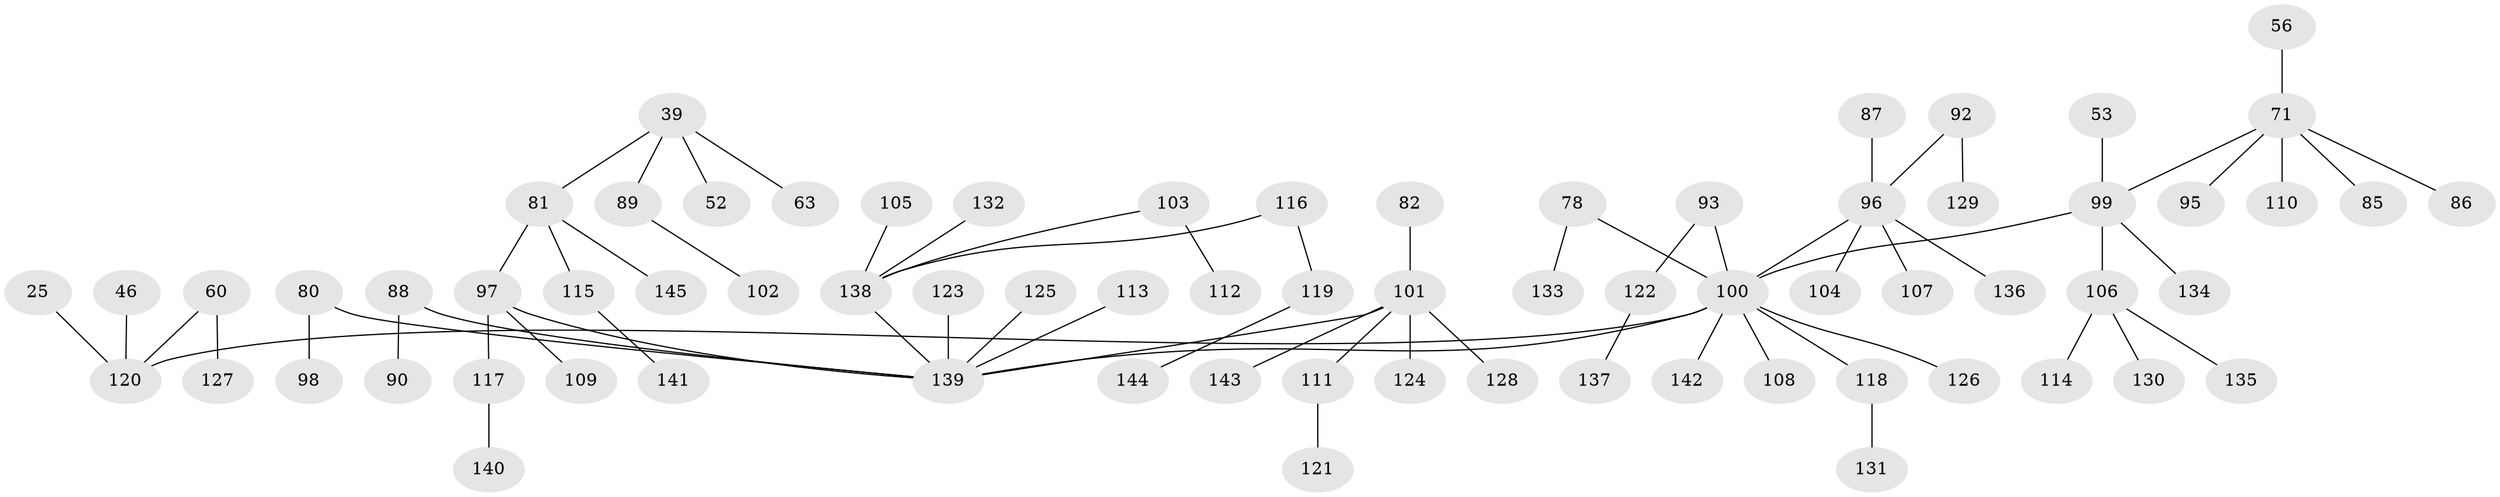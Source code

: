 // original degree distribution, {9: 0.006896551724137931, 5: 0.034482758620689655, 6: 0.006896551724137931, 4: 0.05517241379310345, 3: 0.10344827586206896, 7: 0.013793103448275862, 1: 0.47586206896551725, 2: 0.30344827586206896}
// Generated by graph-tools (version 1.1) at 2025/52/03/09/25 04:52:36]
// undirected, 72 vertices, 71 edges
graph export_dot {
graph [start="1"]
  node [color=gray90,style=filled];
  25;
  39;
  46;
  52;
  53;
  56;
  60;
  63;
  71 [super="+36+40"];
  78;
  80 [super="+22+77"];
  81 [super="+34"];
  82;
  85;
  86;
  87;
  88;
  89;
  90;
  92;
  93;
  95;
  96 [super="+72+73+83+84+94"];
  97 [super="+12+51+61+57"];
  98;
  99 [super="+17+30+41"];
  100 [super="+54+66+49+70+75+91"];
  101 [super="+14+45+26"];
  102;
  103;
  104;
  105;
  106 [super="+68+74+76"];
  107;
  108;
  109;
  110;
  111;
  112;
  113;
  114;
  115;
  116;
  117;
  118;
  119;
  120 [super="+9"];
  121;
  122;
  123;
  124;
  125;
  126;
  127;
  128;
  129;
  130;
  131;
  132;
  133;
  134;
  135;
  136;
  137;
  138 [super="+48+67"];
  139 [super="+38+79"];
  140;
  141;
  142;
  143;
  144;
  145;
  25 -- 120;
  39 -- 52;
  39 -- 63;
  39 -- 89;
  39 -- 81;
  46 -- 120;
  53 -- 99;
  56 -- 71;
  60 -- 127;
  60 -- 120;
  71 -- 110;
  71 -- 99;
  71 -- 85;
  71 -- 86;
  71 -- 95;
  78 -- 133;
  78 -- 100;
  80 -- 98;
  80 -- 139;
  81 -- 97;
  81 -- 145;
  81 -- 115;
  82 -- 101;
  87 -- 96;
  88 -- 90;
  88 -- 139;
  89 -- 102;
  92 -- 129;
  92 -- 96;
  93 -- 122;
  93 -- 100;
  96 -- 100;
  96 -- 104;
  96 -- 136;
  96 -- 107;
  97 -- 109;
  97 -- 139;
  97 -- 117;
  99 -- 134;
  99 -- 100;
  99 -- 106;
  100 -- 126;
  100 -- 139;
  100 -- 142;
  100 -- 118;
  100 -- 120;
  100 -- 108;
  101 -- 124;
  101 -- 143;
  101 -- 111;
  101 -- 128;
  101 -- 139;
  103 -- 112;
  103 -- 138;
  105 -- 138;
  106 -- 114;
  106 -- 135;
  106 -- 130;
  111 -- 121;
  113 -- 139;
  115 -- 141;
  116 -- 119;
  116 -- 138;
  117 -- 140;
  118 -- 131;
  119 -- 144;
  122 -- 137;
  123 -- 139;
  125 -- 139;
  132 -- 138;
  138 -- 139;
}
